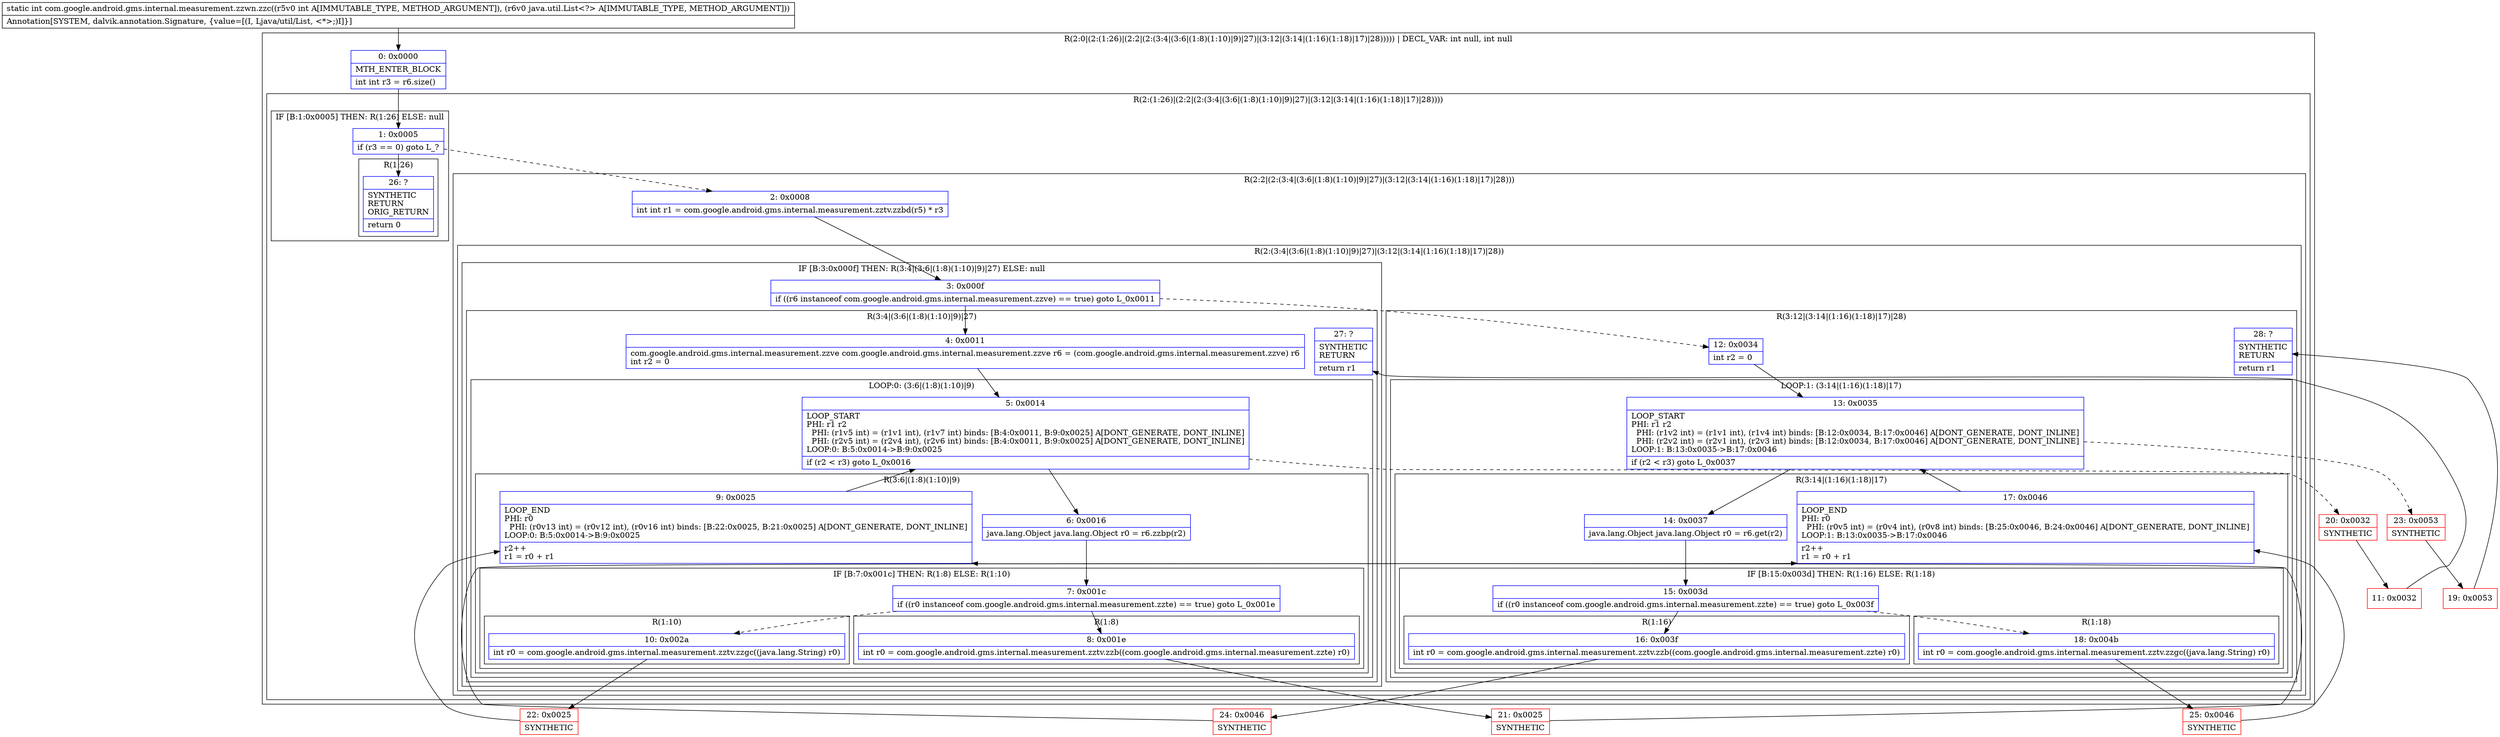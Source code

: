 digraph "CFG forcom.google.android.gms.internal.measurement.zzwn.zzc(ILjava\/util\/List;)I" {
subgraph cluster_Region_749215862 {
label = "R(2:0|(2:(1:26)|(2:2|(2:(3:4|(3:6|(1:8)(1:10)|9)|27)|(3:12|(3:14|(1:16)(1:18)|17)|28))))) | DECL_VAR: int null, int null\l";
node [shape=record,color=blue];
Node_0 [shape=record,label="{0\:\ 0x0000|MTH_ENTER_BLOCK\l|int int r3 = r6.size()\l}"];
subgraph cluster_Region_787303665 {
label = "R(2:(1:26)|(2:2|(2:(3:4|(3:6|(1:8)(1:10)|9)|27)|(3:12|(3:14|(1:16)(1:18)|17)|28))))";
node [shape=record,color=blue];
subgraph cluster_IfRegion_72374085 {
label = "IF [B:1:0x0005] THEN: R(1:26) ELSE: null";
node [shape=record,color=blue];
Node_1 [shape=record,label="{1\:\ 0x0005|if (r3 == 0) goto L_?\l}"];
subgraph cluster_Region_957199285 {
label = "R(1:26)";
node [shape=record,color=blue];
Node_26 [shape=record,label="{26\:\ ?|SYNTHETIC\lRETURN\lORIG_RETURN\l|return 0\l}"];
}
}
subgraph cluster_Region_43658081 {
label = "R(2:2|(2:(3:4|(3:6|(1:8)(1:10)|9)|27)|(3:12|(3:14|(1:16)(1:18)|17)|28)))";
node [shape=record,color=blue];
Node_2 [shape=record,label="{2\:\ 0x0008|int int r1 = com.google.android.gms.internal.measurement.zztv.zzbd(r5) * r3\l}"];
subgraph cluster_Region_317274077 {
label = "R(2:(3:4|(3:6|(1:8)(1:10)|9)|27)|(3:12|(3:14|(1:16)(1:18)|17)|28))";
node [shape=record,color=blue];
subgraph cluster_IfRegion_1357289268 {
label = "IF [B:3:0x000f] THEN: R(3:4|(3:6|(1:8)(1:10)|9)|27) ELSE: null";
node [shape=record,color=blue];
Node_3 [shape=record,label="{3\:\ 0x000f|if ((r6 instanceof com.google.android.gms.internal.measurement.zzve) == true) goto L_0x0011\l}"];
subgraph cluster_Region_2084123424 {
label = "R(3:4|(3:6|(1:8)(1:10)|9)|27)";
node [shape=record,color=blue];
Node_4 [shape=record,label="{4\:\ 0x0011|com.google.android.gms.internal.measurement.zzve com.google.android.gms.internal.measurement.zzve r6 = (com.google.android.gms.internal.measurement.zzve) r6\lint r2 = 0\l}"];
subgraph cluster_LoopRegion_408728179 {
label = "LOOP:0: (3:6|(1:8)(1:10)|9)";
node [shape=record,color=blue];
Node_5 [shape=record,label="{5\:\ 0x0014|LOOP_START\lPHI: r1 r2 \l  PHI: (r1v5 int) = (r1v1 int), (r1v7 int) binds: [B:4:0x0011, B:9:0x0025] A[DONT_GENERATE, DONT_INLINE]\l  PHI: (r2v5 int) = (r2v4 int), (r2v6 int) binds: [B:4:0x0011, B:9:0x0025] A[DONT_GENERATE, DONT_INLINE]\lLOOP:0: B:5:0x0014\-\>B:9:0x0025\l|if (r2 \< r3) goto L_0x0016\l}"];
subgraph cluster_Region_543489339 {
label = "R(3:6|(1:8)(1:10)|9)";
node [shape=record,color=blue];
Node_6 [shape=record,label="{6\:\ 0x0016|java.lang.Object java.lang.Object r0 = r6.zzbp(r2)\l}"];
subgraph cluster_IfRegion_1615041485 {
label = "IF [B:7:0x001c] THEN: R(1:8) ELSE: R(1:10)";
node [shape=record,color=blue];
Node_7 [shape=record,label="{7\:\ 0x001c|if ((r0 instanceof com.google.android.gms.internal.measurement.zzte) == true) goto L_0x001e\l}"];
subgraph cluster_Region_2013521007 {
label = "R(1:8)";
node [shape=record,color=blue];
Node_8 [shape=record,label="{8\:\ 0x001e|int r0 = com.google.android.gms.internal.measurement.zztv.zzb((com.google.android.gms.internal.measurement.zzte) r0)\l}"];
}
subgraph cluster_Region_853818100 {
label = "R(1:10)";
node [shape=record,color=blue];
Node_10 [shape=record,label="{10\:\ 0x002a|int r0 = com.google.android.gms.internal.measurement.zztv.zzgc((java.lang.String) r0)\l}"];
}
}
Node_9 [shape=record,label="{9\:\ 0x0025|LOOP_END\lPHI: r0 \l  PHI: (r0v13 int) = (r0v12 int), (r0v16 int) binds: [B:22:0x0025, B:21:0x0025] A[DONT_GENERATE, DONT_INLINE]\lLOOP:0: B:5:0x0014\-\>B:9:0x0025\l|r2++\lr1 = r0 + r1\l}"];
}
}
Node_27 [shape=record,label="{27\:\ ?|SYNTHETIC\lRETURN\l|return r1\l}"];
}
}
subgraph cluster_Region_1565920366 {
label = "R(3:12|(3:14|(1:16)(1:18)|17)|28)";
node [shape=record,color=blue];
Node_12 [shape=record,label="{12\:\ 0x0034|int r2 = 0\l}"];
subgraph cluster_LoopRegion_1964673694 {
label = "LOOP:1: (3:14|(1:16)(1:18)|17)";
node [shape=record,color=blue];
Node_13 [shape=record,label="{13\:\ 0x0035|LOOP_START\lPHI: r1 r2 \l  PHI: (r1v2 int) = (r1v1 int), (r1v4 int) binds: [B:12:0x0034, B:17:0x0046] A[DONT_GENERATE, DONT_INLINE]\l  PHI: (r2v2 int) = (r2v1 int), (r2v3 int) binds: [B:12:0x0034, B:17:0x0046] A[DONT_GENERATE, DONT_INLINE]\lLOOP:1: B:13:0x0035\-\>B:17:0x0046\l|if (r2 \< r3) goto L_0x0037\l}"];
subgraph cluster_Region_1945501959 {
label = "R(3:14|(1:16)(1:18)|17)";
node [shape=record,color=blue];
Node_14 [shape=record,label="{14\:\ 0x0037|java.lang.Object java.lang.Object r0 = r6.get(r2)\l}"];
subgraph cluster_IfRegion_1065679769 {
label = "IF [B:15:0x003d] THEN: R(1:16) ELSE: R(1:18)";
node [shape=record,color=blue];
Node_15 [shape=record,label="{15\:\ 0x003d|if ((r0 instanceof com.google.android.gms.internal.measurement.zzte) == true) goto L_0x003f\l}"];
subgraph cluster_Region_948851831 {
label = "R(1:16)";
node [shape=record,color=blue];
Node_16 [shape=record,label="{16\:\ 0x003f|int r0 = com.google.android.gms.internal.measurement.zztv.zzb((com.google.android.gms.internal.measurement.zzte) r0)\l}"];
}
subgraph cluster_Region_1431702132 {
label = "R(1:18)";
node [shape=record,color=blue];
Node_18 [shape=record,label="{18\:\ 0x004b|int r0 = com.google.android.gms.internal.measurement.zztv.zzgc((java.lang.String) r0)\l}"];
}
}
Node_17 [shape=record,label="{17\:\ 0x0046|LOOP_END\lPHI: r0 \l  PHI: (r0v5 int) = (r0v4 int), (r0v8 int) binds: [B:25:0x0046, B:24:0x0046] A[DONT_GENERATE, DONT_INLINE]\lLOOP:1: B:13:0x0035\-\>B:17:0x0046\l|r2++\lr1 = r0 + r1\l}"];
}
}
Node_28 [shape=record,label="{28\:\ ?|SYNTHETIC\lRETURN\l|return r1\l}"];
}
}
}
}
}
Node_11 [shape=record,color=red,label="{11\:\ 0x0032}"];
Node_19 [shape=record,color=red,label="{19\:\ 0x0053}"];
Node_20 [shape=record,color=red,label="{20\:\ 0x0032|SYNTHETIC\l}"];
Node_21 [shape=record,color=red,label="{21\:\ 0x0025|SYNTHETIC\l}"];
Node_22 [shape=record,color=red,label="{22\:\ 0x0025|SYNTHETIC\l}"];
Node_23 [shape=record,color=red,label="{23\:\ 0x0053|SYNTHETIC\l}"];
Node_24 [shape=record,color=red,label="{24\:\ 0x0046|SYNTHETIC\l}"];
Node_25 [shape=record,color=red,label="{25\:\ 0x0046|SYNTHETIC\l}"];
MethodNode[shape=record,label="{static int com.google.android.gms.internal.measurement.zzwn.zzc((r5v0 int A[IMMUTABLE_TYPE, METHOD_ARGUMENT]), (r6v0 java.util.List\<?\> A[IMMUTABLE_TYPE, METHOD_ARGUMENT]))  | Annotation[SYSTEM, dalvik.annotation.Signature, \{value=[(I, Ljava\/util\/List, \<*\>;)I]\}]\l}"];
MethodNode -> Node_0;
Node_0 -> Node_1;
Node_1 -> Node_2[style=dashed];
Node_1 -> Node_26;
Node_2 -> Node_3;
Node_3 -> Node_4;
Node_3 -> Node_12[style=dashed];
Node_4 -> Node_5;
Node_5 -> Node_6;
Node_5 -> Node_20[style=dashed];
Node_6 -> Node_7;
Node_7 -> Node_8;
Node_7 -> Node_10[style=dashed];
Node_8 -> Node_21;
Node_10 -> Node_22;
Node_9 -> Node_5;
Node_12 -> Node_13;
Node_13 -> Node_14;
Node_13 -> Node_23[style=dashed];
Node_14 -> Node_15;
Node_15 -> Node_16;
Node_15 -> Node_18[style=dashed];
Node_16 -> Node_24;
Node_18 -> Node_25;
Node_17 -> Node_13;
Node_11 -> Node_27;
Node_19 -> Node_28;
Node_20 -> Node_11;
Node_21 -> Node_9;
Node_22 -> Node_9;
Node_23 -> Node_19;
Node_24 -> Node_17;
Node_25 -> Node_17;
}

